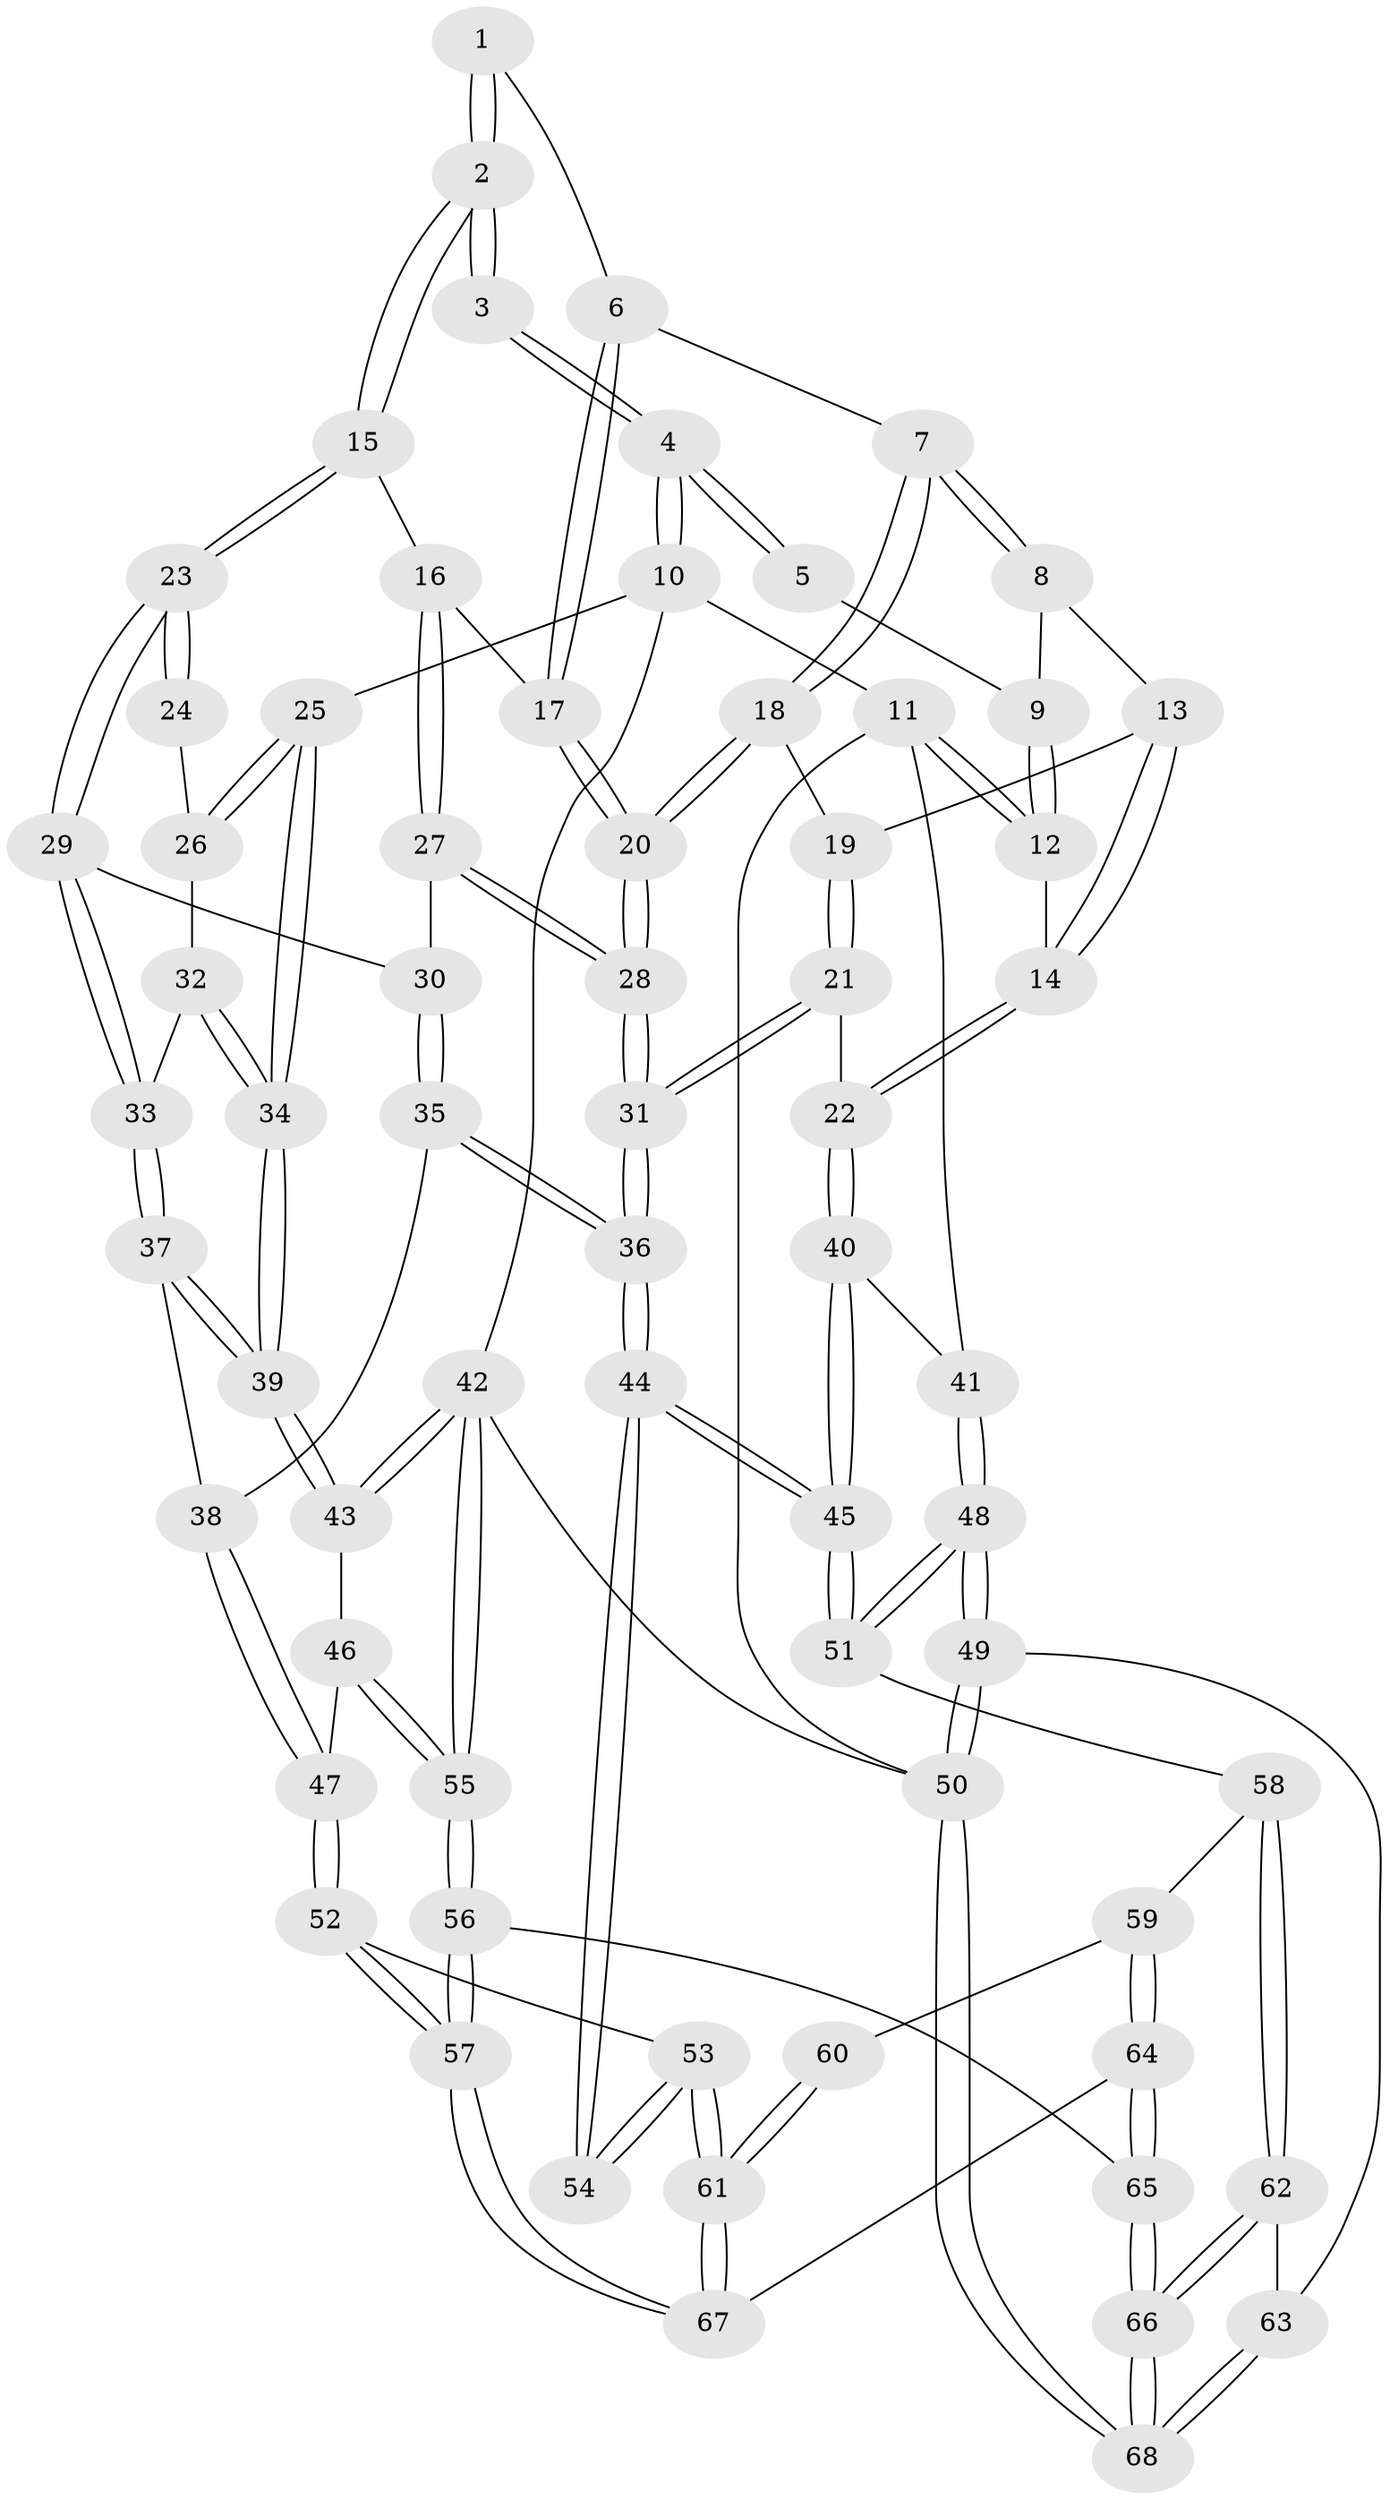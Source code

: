 // Generated by graph-tools (version 1.1) at 2025/17/03/09/25 04:17:01]
// undirected, 68 vertices, 167 edges
graph export_dot {
graph [start="1"]
  node [color=gray90,style=filled];
  1 [pos="+0.6443514639790662+0.041657779892500024"];
  2 [pos="+0.7202062140893235+0.10122852303644775"];
  3 [pos="+0.8801100919445455+0"];
  4 [pos="+1+0"];
  5 [pos="+0.585026887838208+0"];
  6 [pos="+0.5809574905742079+0.0842608203832428"];
  7 [pos="+0.4875871305715694+0.0595804851593684"];
  8 [pos="+0.340677338005185+0"];
  9 [pos="+0.3374024755268995+0"];
  10 [pos="+1+0"];
  11 [pos="+0+0"];
  12 [pos="+0+0"];
  13 [pos="+0.32277962972571955+0"];
  14 [pos="+0.15235695301270544+0.2525755780388308"];
  15 [pos="+0.7175315229694849+0.11237995364273336"];
  16 [pos="+0.616597555449675+0.15919703697489537"];
  17 [pos="+0.591321432146276+0.14411334862535558"];
  18 [pos="+0.48656610080477836+0.1802411661470281"];
  19 [pos="+0.3505689220272104+0.1021711352578375"];
  20 [pos="+0.4886232374165285+0.18937050051073673"];
  21 [pos="+0.33215923973082845+0.2994989019482093"];
  22 [pos="+0.15555847504626702+0.2886999867372131"];
  23 [pos="+0.7524348846750999+0.271763092788896"];
  24 [pos="+0.8742856230940503+0.09488733017404381"];
  25 [pos="+1+0"];
  26 [pos="+0.905746035371672+0.22766401417107734"];
  27 [pos="+0.6222288802571997+0.260712993364711"];
  28 [pos="+0.46412951411481557+0.3172447290859397"];
  29 [pos="+0.7524554620966547+0.2781300566253995"];
  30 [pos="+0.7446913436098952+0.2800630944731061"];
  31 [pos="+0.4374129099198623+0.34949569329355595"];
  32 [pos="+0.9062641796988037+0.24810442210996306"];
  33 [pos="+0.7781239937366251+0.2935076073710773"];
  34 [pos="+1+0.3645838989822835"];
  35 [pos="+0.5866781130793274+0.4894725446975661"];
  36 [pos="+0.48438690971663134+0.516372484682953"];
  37 [pos="+0.8187690583822086+0.4035856605467636"];
  38 [pos="+0.7770213668913262+0.5044386428831004"];
  39 [pos="+1+0.4219919795045071"];
  40 [pos="+0.10536806461533488+0.3368500785257931"];
  41 [pos="+0+0.36000624112580193"];
  42 [pos="+1+1"];
  43 [pos="+1+0.5466765433238169"];
  44 [pos="+0.4738143482221634+0.5476796022207341"];
  45 [pos="+0.19310138613274014+0.6338244047140843"];
  46 [pos="+0.8921656877861881+0.5976220857778888"];
  47 [pos="+0.8280784848937209+0.5913103144533908"];
  48 [pos="+0+0.61500804273024"];
  49 [pos="+0+0.9737856663101002"];
  50 [pos="+0+1"];
  51 [pos="+0.1801268987781305+0.6525654749552311"];
  52 [pos="+0.7044866673077673+0.7653224700313727"];
  53 [pos="+0.5329447036786458+0.6659158135826548"];
  54 [pos="+0.4948558466243486+0.5941579083268261"];
  55 [pos="+0.9333294648567965+1"];
  56 [pos="+0.8914080319638986+1"];
  57 [pos="+0.8048662082515777+1"];
  58 [pos="+0.18068284355414252+0.6690397424297806"];
  59 [pos="+0.24895949647141624+0.7624876584588041"];
  60 [pos="+0.3575607266839513+0.7695753229488611"];
  61 [pos="+0.44888820799801277+0.8387986202056963"];
  62 [pos="+0.12064834306088816+0.7795691134306989"];
  63 [pos="+0.08153616824861822+0.7984410406374627"];
  64 [pos="+0.3409525383658299+0.9677604718025435"];
  65 [pos="+0.29975003813260814+1"];
  66 [pos="+0.18181711812262294+1"];
  67 [pos="+0.4449009139200021+0.8534540733113055"];
  68 [pos="+0+1"];
  1 -- 2;
  1 -- 2;
  1 -- 6;
  2 -- 3;
  2 -- 3;
  2 -- 15;
  2 -- 15;
  3 -- 4;
  3 -- 4;
  4 -- 5;
  4 -- 5;
  4 -- 10;
  4 -- 10;
  5 -- 9;
  6 -- 7;
  6 -- 17;
  6 -- 17;
  7 -- 8;
  7 -- 8;
  7 -- 18;
  7 -- 18;
  8 -- 9;
  8 -- 13;
  9 -- 12;
  9 -- 12;
  10 -- 11;
  10 -- 25;
  10 -- 42;
  11 -- 12;
  11 -- 12;
  11 -- 41;
  11 -- 50;
  12 -- 14;
  13 -- 14;
  13 -- 14;
  13 -- 19;
  14 -- 22;
  14 -- 22;
  15 -- 16;
  15 -- 23;
  15 -- 23;
  16 -- 17;
  16 -- 27;
  16 -- 27;
  17 -- 20;
  17 -- 20;
  18 -- 19;
  18 -- 20;
  18 -- 20;
  19 -- 21;
  19 -- 21;
  20 -- 28;
  20 -- 28;
  21 -- 22;
  21 -- 31;
  21 -- 31;
  22 -- 40;
  22 -- 40;
  23 -- 24;
  23 -- 24;
  23 -- 29;
  23 -- 29;
  24 -- 26;
  25 -- 26;
  25 -- 26;
  25 -- 34;
  25 -- 34;
  26 -- 32;
  27 -- 28;
  27 -- 28;
  27 -- 30;
  28 -- 31;
  28 -- 31;
  29 -- 30;
  29 -- 33;
  29 -- 33;
  30 -- 35;
  30 -- 35;
  31 -- 36;
  31 -- 36;
  32 -- 33;
  32 -- 34;
  32 -- 34;
  33 -- 37;
  33 -- 37;
  34 -- 39;
  34 -- 39;
  35 -- 36;
  35 -- 36;
  35 -- 38;
  36 -- 44;
  36 -- 44;
  37 -- 38;
  37 -- 39;
  37 -- 39;
  38 -- 47;
  38 -- 47;
  39 -- 43;
  39 -- 43;
  40 -- 41;
  40 -- 45;
  40 -- 45;
  41 -- 48;
  41 -- 48;
  42 -- 43;
  42 -- 43;
  42 -- 55;
  42 -- 55;
  42 -- 50;
  43 -- 46;
  44 -- 45;
  44 -- 45;
  44 -- 54;
  44 -- 54;
  45 -- 51;
  45 -- 51;
  46 -- 47;
  46 -- 55;
  46 -- 55;
  47 -- 52;
  47 -- 52;
  48 -- 49;
  48 -- 49;
  48 -- 51;
  48 -- 51;
  49 -- 50;
  49 -- 50;
  49 -- 63;
  50 -- 68;
  50 -- 68;
  51 -- 58;
  52 -- 53;
  52 -- 57;
  52 -- 57;
  53 -- 54;
  53 -- 54;
  53 -- 61;
  53 -- 61;
  55 -- 56;
  55 -- 56;
  56 -- 57;
  56 -- 57;
  56 -- 65;
  57 -- 67;
  57 -- 67;
  58 -- 59;
  58 -- 62;
  58 -- 62;
  59 -- 60;
  59 -- 64;
  59 -- 64;
  60 -- 61;
  60 -- 61;
  61 -- 67;
  61 -- 67;
  62 -- 63;
  62 -- 66;
  62 -- 66;
  63 -- 68;
  63 -- 68;
  64 -- 65;
  64 -- 65;
  64 -- 67;
  65 -- 66;
  65 -- 66;
  66 -- 68;
  66 -- 68;
}
